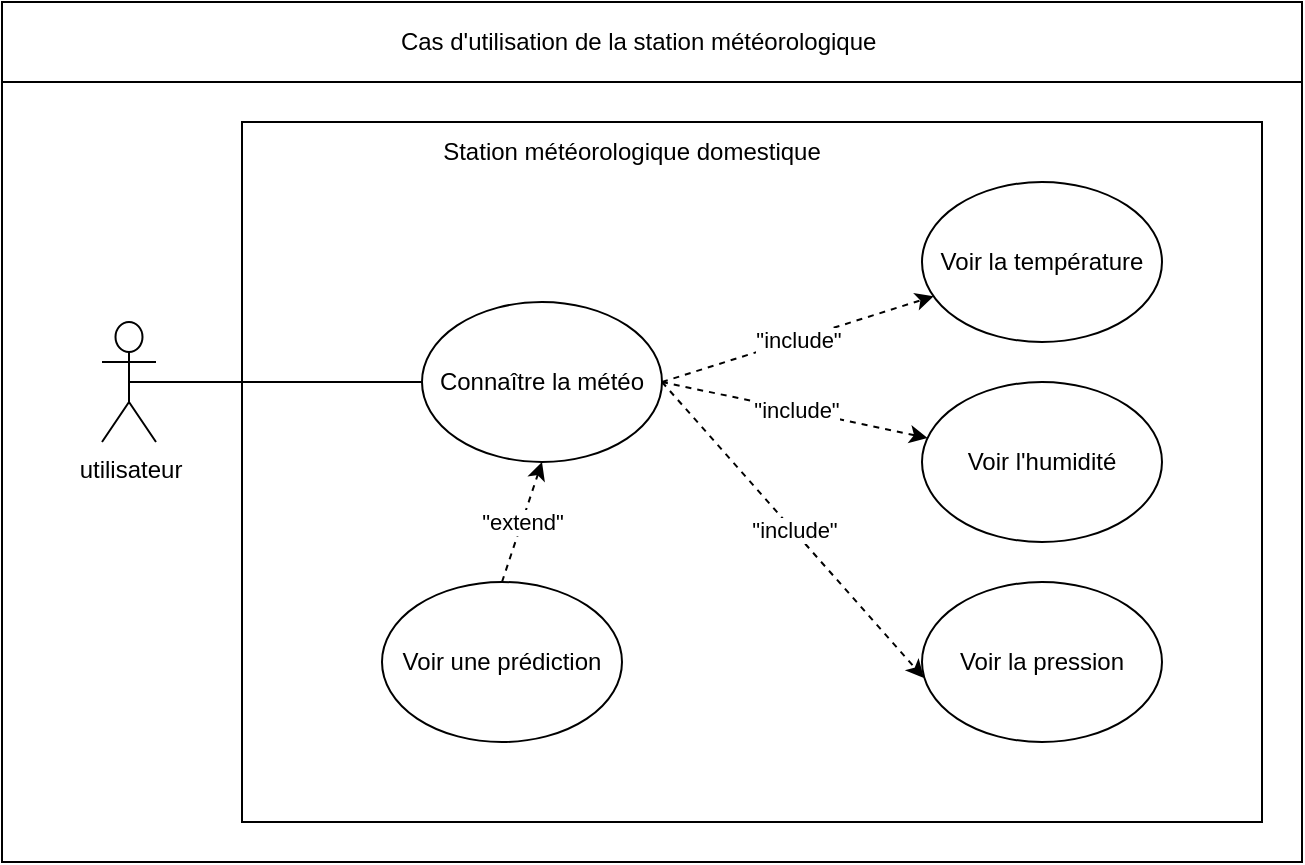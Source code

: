 <mxfile version="16.6.5" type="github">
  <diagram id="VCPiUlUgkRnU6FgvmjeM" name="Page-1">
    <mxGraphModel dx="1182" dy="764" grid="1" gridSize="10" guides="1" tooltips="1" connect="1" arrows="1" fold="1" page="1" pageScale="1" pageWidth="827" pageHeight="1169" math="0" shadow="0">
      <root>
        <mxCell id="0" />
        <mxCell id="1" parent="0" />
        <mxCell id="EntMQD-L92ceGihrGhIw-2" value="" style="rounded=0;whiteSpace=wrap;html=1;" vertex="1" parent="1">
          <mxGeometry x="140" y="130" width="650" height="430" as="geometry" />
        </mxCell>
        <mxCell id="EntMQD-L92ceGihrGhIw-1" value="utilisateur" style="shape=umlActor;verticalLabelPosition=bottom;verticalAlign=top;html=1;outlineConnect=0;" vertex="1" parent="1">
          <mxGeometry x="190" y="290" width="27" height="60" as="geometry" />
        </mxCell>
        <mxCell id="EntMQD-L92ceGihrGhIw-4" value="" style="rounded=0;whiteSpace=wrap;html=1;" vertex="1" parent="1">
          <mxGeometry x="260" y="190" width="510" height="350" as="geometry" />
        </mxCell>
        <mxCell id="EntMQD-L92ceGihrGhIw-5" value="Station météorologique domestique" style="text;html=1;strokeColor=none;fillColor=none;align=center;verticalAlign=middle;whiteSpace=wrap;rounded=0;" vertex="1" parent="1">
          <mxGeometry x="330" y="190" width="250" height="30" as="geometry" />
        </mxCell>
        <mxCell id="EntMQD-L92ceGihrGhIw-6" value="" style="rounded=0;whiteSpace=wrap;html=1;" vertex="1" parent="1">
          <mxGeometry x="140" y="130" width="650" height="40" as="geometry" />
        </mxCell>
        <mxCell id="EntMQD-L92ceGihrGhIw-8" value="Cas d&#39;utilisation de la station météorologique&amp;nbsp;" style="text;html=1;strokeColor=none;fillColor=none;align=center;verticalAlign=middle;whiteSpace=wrap;rounded=0;" vertex="1" parent="1">
          <mxGeometry x="140" y="135" width="640" height="30" as="geometry" />
        </mxCell>
        <mxCell id="EntMQD-L92ceGihrGhIw-15" value="&quot;include&quot;" style="rounded=0;orthogonalLoop=1;jettySize=auto;html=1;exitX=1;exitY=0.5;exitDx=0;exitDy=0;dashed=1;" edge="1" parent="1" source="EntMQD-L92ceGihrGhIw-9" target="EntMQD-L92ceGihrGhIw-10">
          <mxGeometry relative="1" as="geometry" />
        </mxCell>
        <mxCell id="EntMQD-L92ceGihrGhIw-16" value="&quot;include&quot;" style="rounded=0;orthogonalLoop=1;jettySize=auto;html=1;exitX=1;exitY=0.5;exitDx=0;exitDy=0;dashed=1;" edge="1" parent="1" source="EntMQD-L92ceGihrGhIw-9" target="EntMQD-L92ceGihrGhIw-12">
          <mxGeometry relative="1" as="geometry" />
        </mxCell>
        <mxCell id="EntMQD-L92ceGihrGhIw-18" value="&quot;include&quot;" style="rounded=0;orthogonalLoop=1;jettySize=auto;html=1;exitX=1;exitY=0.5;exitDx=0;exitDy=0;entryX=0.008;entryY=0.6;entryDx=0;entryDy=0;entryPerimeter=0;dashed=1;" edge="1" parent="1" source="EntMQD-L92ceGihrGhIw-9" target="EntMQD-L92ceGihrGhIw-13">
          <mxGeometry relative="1" as="geometry" />
        </mxCell>
        <mxCell id="EntMQD-L92ceGihrGhIw-9" value="Connaître la météo" style="ellipse;whiteSpace=wrap;html=1;" vertex="1" parent="1">
          <mxGeometry x="350" y="280" width="120" height="80" as="geometry" />
        </mxCell>
        <mxCell id="EntMQD-L92ceGihrGhIw-10" value="Voir la température" style="ellipse;whiteSpace=wrap;html=1;" vertex="1" parent="1">
          <mxGeometry x="600" y="220" width="120" height="80" as="geometry" />
        </mxCell>
        <mxCell id="EntMQD-L92ceGihrGhIw-12" value="Voir l&#39;humidité" style="ellipse;whiteSpace=wrap;html=1;" vertex="1" parent="1">
          <mxGeometry x="600" y="320" width="120" height="80" as="geometry" />
        </mxCell>
        <mxCell id="EntMQD-L92ceGihrGhIw-13" value="Voir la pression" style="ellipse;whiteSpace=wrap;html=1;" vertex="1" parent="1">
          <mxGeometry x="600" y="420" width="120" height="80" as="geometry" />
        </mxCell>
        <mxCell id="EntMQD-L92ceGihrGhIw-19" value="&quot;extend&quot;" style="rounded=0;orthogonalLoop=1;jettySize=auto;html=1;exitX=0.5;exitY=0;exitDx=0;exitDy=0;entryX=0.5;entryY=1;entryDx=0;entryDy=0;dashed=1;" edge="1" parent="1" source="EntMQD-L92ceGihrGhIw-14" target="EntMQD-L92ceGihrGhIw-9">
          <mxGeometry relative="1" as="geometry" />
        </mxCell>
        <mxCell id="EntMQD-L92ceGihrGhIw-14" value="Voir une prédiction" style="ellipse;whiteSpace=wrap;html=1;" vertex="1" parent="1">
          <mxGeometry x="330" y="420" width="120" height="80" as="geometry" />
        </mxCell>
        <mxCell id="EntMQD-L92ceGihrGhIw-20" style="edgeStyle=none;rounded=0;orthogonalLoop=1;jettySize=auto;html=1;exitX=0.5;exitY=0.5;exitDx=0;exitDy=0;exitPerimeter=0;endArrow=none;endFill=0;" edge="1" parent="1" source="EntMQD-L92ceGihrGhIw-1" target="EntMQD-L92ceGihrGhIw-9">
          <mxGeometry relative="1" as="geometry" />
        </mxCell>
      </root>
    </mxGraphModel>
  </diagram>
</mxfile>
